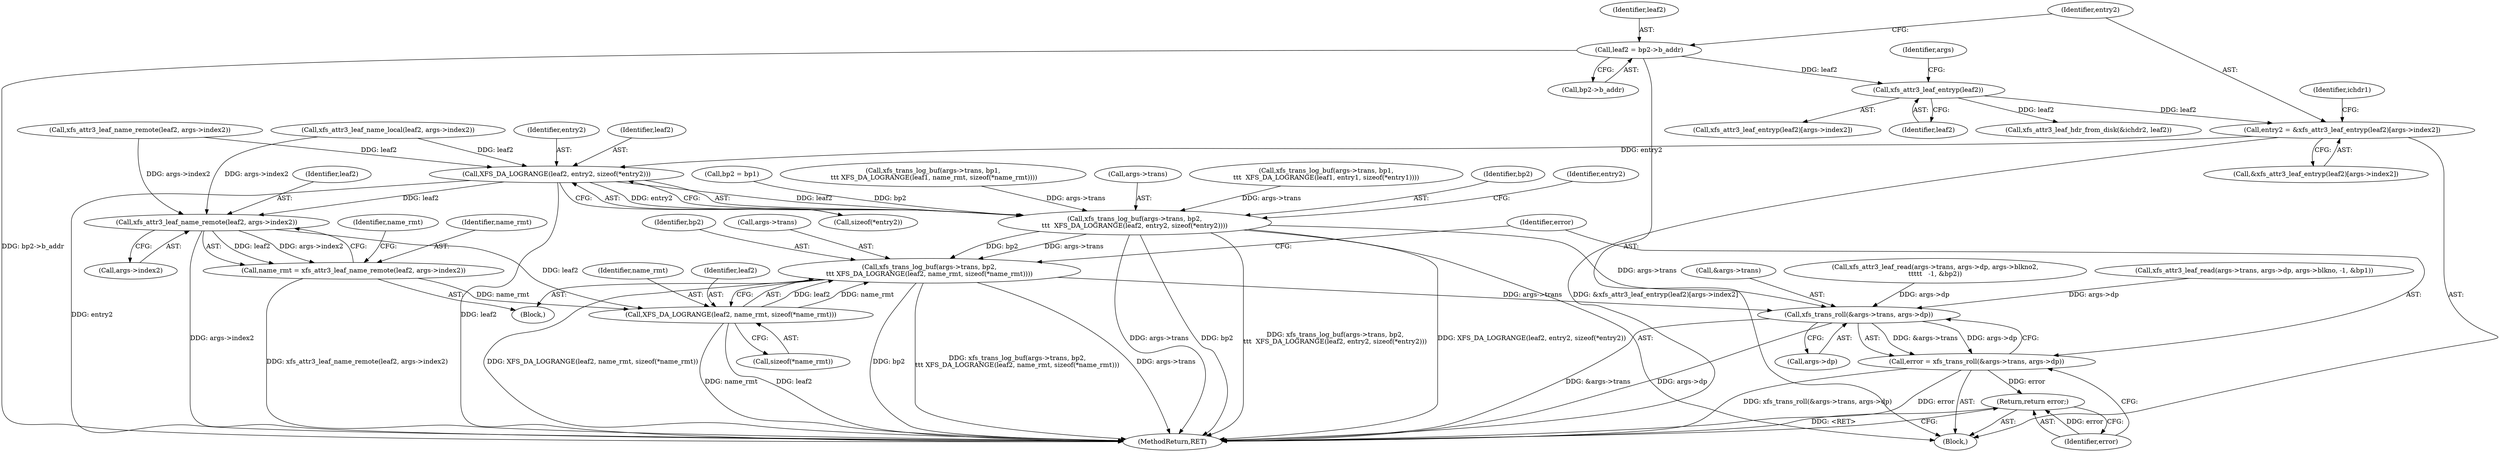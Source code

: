 digraph "0_linux_8275cdd0e7ac550dcce2b3ef6d2fb3b808c1ae59_4@array" {
"1000196" [label="(Call,entry2 = &xfs_attr3_leaf_entryp(leaf2)[args->index2])"];
"1000200" [label="(Call,xfs_attr3_leaf_entryp(leaf2))"];
"1000191" [label="(Call,leaf2 = bp2->b_addr)"];
"1000443" [label="(Call,XFS_DA_LOGRANGE(leaf2, entry2, sizeof(*entry2)))"];
"1000438" [label="(Call,xfs_trans_log_buf(args->trans, bp2,\n\t\t\t  XFS_DA_LOGRANGE(leaf2, entry2, sizeof(*entry2))))"];
"1000475" [label="(Call,xfs_trans_log_buf(args->trans, bp2,\n\t\t\t XFS_DA_LOGRANGE(leaf2, name_rmt, sizeof(*name_rmt))))"];
"1000488" [label="(Call,xfs_trans_roll(&args->trans, args->dp))"];
"1000486" [label="(Call,error = xfs_trans_roll(&args->trans, args->dp))"];
"1000496" [label="(Return,return error;)"];
"1000460" [label="(Call,xfs_attr3_leaf_name_remote(leaf2, args->index2))"];
"1000458" [label="(Call,name_rmt = xfs_attr3_leaf_name_remote(leaf2, args->index2))"];
"1000480" [label="(Call,XFS_DA_LOGRANGE(leaf2, name_rmt, sizeof(*name_rmt)))"];
"1000496" [label="(Return,return error;)"];
"1000497" [label="(Identifier,error)"];
"1000479" [label="(Identifier,bp2)"];
"1000482" [label="(Identifier,name_rmt)"];
"1000453" [label="(Identifier,entry2)"];
"1000439" [label="(Call,args->trans)"];
"1000443" [label="(Call,XFS_DA_LOGRANGE(leaf2, entry2, sizeof(*entry2)))"];
"1000476" [label="(Call,args->trans)"];
"1000125" [label="(Call,xfs_attr3_leaf_read(args->trans, args->dp, args->blkno, -1, &bp1))"];
"1000486" [label="(Call,error = xfs_trans_roll(&args->trans, args->dp))"];
"1000199" [label="(Call,xfs_attr3_leaf_entryp(leaf2)[args->index2])"];
"1000461" [label="(Identifier,leaf2)"];
"1000223" [label="(Call,xfs_attr3_leaf_hdr_from_disk(&ichdr2, leaf2))"];
"1000438" [label="(Call,xfs_trans_log_buf(args->trans, bp2,\n\t\t\t  XFS_DA_LOGRANGE(leaf2, entry2, sizeof(*entry2))))"];
"1000197" [label="(Identifier,entry2)"];
"1000498" [label="(MethodReturn,RET)"];
"1000297" [label="(Call,xfs_attr3_leaf_name_local(leaf2, args->index2))"];
"1000375" [label="(Call,xfs_trans_log_buf(args->trans, bp1,\n\t\t\t  XFS_DA_LOGRANGE(leaf1, entry1, sizeof(*entry1))))"];
"1000196" [label="(Call,entry2 = &xfs_attr3_leaf_entryp(leaf2)[args->index2])"];
"1000475" [label="(Call,xfs_trans_log_buf(args->trans, bp2,\n\t\t\t XFS_DA_LOGRANGE(leaf2, name_rmt, sizeof(*name_rmt))))"];
"1000174" [label="(Call,bp2 = bp1)"];
"1000207" [label="(Identifier,ichdr1)"];
"1000193" [label="(Call,bp2->b_addr)"];
"1000422" [label="(Call,xfs_trans_log_buf(args->trans, bp1,\n \t\t\t XFS_DA_LOGRANGE(leaf1, name_rmt, sizeof(*name_rmt))))"];
"1000480" [label="(Call,XFS_DA_LOGRANGE(leaf2, name_rmt, sizeof(*name_rmt)))"];
"1000191" [label="(Call,leaf2 = bp2->b_addr)"];
"1000487" [label="(Identifier,error)"];
"1000483" [label="(Call,sizeof(*name_rmt))"];
"1000457" [label="(Block,)"];
"1000318" [label="(Call,xfs_attr3_leaf_name_remote(leaf2, args->index2))"];
"1000459" [label="(Identifier,name_rmt)"];
"1000200" [label="(Call,xfs_attr3_leaf_entryp(leaf2))"];
"1000489" [label="(Call,&args->trans)"];
"1000493" [label="(Call,args->dp)"];
"1000198" [label="(Call,&xfs_attr3_leaf_entryp(leaf2)[args->index2])"];
"1000467" [label="(Identifier,name_rmt)"];
"1000192" [label="(Identifier,leaf2)"];
"1000481" [label="(Identifier,leaf2)"];
"1000442" [label="(Identifier,bp2)"];
"1000445" [label="(Identifier,entry2)"];
"1000458" [label="(Call,name_rmt = xfs_attr3_leaf_name_remote(leaf2, args->index2))"];
"1000201" [label="(Identifier,leaf2)"];
"1000203" [label="(Identifier,args)"];
"1000444" [label="(Identifier,leaf2)"];
"1000462" [label="(Call,args->index2)"];
"1000154" [label="(Call,xfs_attr3_leaf_read(args->trans, args->dp, args->blkno2,\n\t\t\t\t\t   -1, &bp2))"];
"1000460" [label="(Call,xfs_attr3_leaf_name_remote(leaf2, args->index2))"];
"1000105" [label="(Block,)"];
"1000446" [label="(Call,sizeof(*entry2))"];
"1000488" [label="(Call,xfs_trans_roll(&args->trans, args->dp))"];
"1000196" -> "1000105"  [label="AST: "];
"1000196" -> "1000198"  [label="CFG: "];
"1000197" -> "1000196"  [label="AST: "];
"1000198" -> "1000196"  [label="AST: "];
"1000207" -> "1000196"  [label="CFG: "];
"1000196" -> "1000498"  [label="DDG: &xfs_attr3_leaf_entryp(leaf2)[args->index2]"];
"1000200" -> "1000196"  [label="DDG: leaf2"];
"1000196" -> "1000443"  [label="DDG: entry2"];
"1000200" -> "1000199"  [label="AST: "];
"1000200" -> "1000201"  [label="CFG: "];
"1000201" -> "1000200"  [label="AST: "];
"1000203" -> "1000200"  [label="CFG: "];
"1000191" -> "1000200"  [label="DDG: leaf2"];
"1000200" -> "1000223"  [label="DDG: leaf2"];
"1000191" -> "1000105"  [label="AST: "];
"1000191" -> "1000193"  [label="CFG: "];
"1000192" -> "1000191"  [label="AST: "];
"1000193" -> "1000191"  [label="AST: "];
"1000197" -> "1000191"  [label="CFG: "];
"1000191" -> "1000498"  [label="DDG: bp2->b_addr"];
"1000443" -> "1000438"  [label="AST: "];
"1000443" -> "1000446"  [label="CFG: "];
"1000444" -> "1000443"  [label="AST: "];
"1000445" -> "1000443"  [label="AST: "];
"1000446" -> "1000443"  [label="AST: "];
"1000438" -> "1000443"  [label="CFG: "];
"1000443" -> "1000498"  [label="DDG: entry2"];
"1000443" -> "1000498"  [label="DDG: leaf2"];
"1000443" -> "1000438"  [label="DDG: leaf2"];
"1000443" -> "1000438"  [label="DDG: entry2"];
"1000297" -> "1000443"  [label="DDG: leaf2"];
"1000318" -> "1000443"  [label="DDG: leaf2"];
"1000443" -> "1000460"  [label="DDG: leaf2"];
"1000438" -> "1000105"  [label="AST: "];
"1000439" -> "1000438"  [label="AST: "];
"1000442" -> "1000438"  [label="AST: "];
"1000453" -> "1000438"  [label="CFG: "];
"1000438" -> "1000498"  [label="DDG: bp2"];
"1000438" -> "1000498"  [label="DDG: XFS_DA_LOGRANGE(leaf2, entry2, sizeof(*entry2))"];
"1000438" -> "1000498"  [label="DDG: xfs_trans_log_buf(args->trans, bp2,\n\t\t\t  XFS_DA_LOGRANGE(leaf2, entry2, sizeof(*entry2)))"];
"1000438" -> "1000498"  [label="DDG: args->trans"];
"1000375" -> "1000438"  [label="DDG: args->trans"];
"1000422" -> "1000438"  [label="DDG: args->trans"];
"1000174" -> "1000438"  [label="DDG: bp2"];
"1000438" -> "1000475"  [label="DDG: args->trans"];
"1000438" -> "1000475"  [label="DDG: bp2"];
"1000438" -> "1000488"  [label="DDG: args->trans"];
"1000475" -> "1000457"  [label="AST: "];
"1000475" -> "1000480"  [label="CFG: "];
"1000476" -> "1000475"  [label="AST: "];
"1000479" -> "1000475"  [label="AST: "];
"1000480" -> "1000475"  [label="AST: "];
"1000487" -> "1000475"  [label="CFG: "];
"1000475" -> "1000498"  [label="DDG: args->trans"];
"1000475" -> "1000498"  [label="DDG: bp2"];
"1000475" -> "1000498"  [label="DDG: xfs_trans_log_buf(args->trans, bp2,\n\t\t\t XFS_DA_LOGRANGE(leaf2, name_rmt, sizeof(*name_rmt)))"];
"1000475" -> "1000498"  [label="DDG: XFS_DA_LOGRANGE(leaf2, name_rmt, sizeof(*name_rmt))"];
"1000480" -> "1000475"  [label="DDG: leaf2"];
"1000480" -> "1000475"  [label="DDG: name_rmt"];
"1000475" -> "1000488"  [label="DDG: args->trans"];
"1000488" -> "1000486"  [label="AST: "];
"1000488" -> "1000493"  [label="CFG: "];
"1000489" -> "1000488"  [label="AST: "];
"1000493" -> "1000488"  [label="AST: "];
"1000486" -> "1000488"  [label="CFG: "];
"1000488" -> "1000498"  [label="DDG: &args->trans"];
"1000488" -> "1000498"  [label="DDG: args->dp"];
"1000488" -> "1000486"  [label="DDG: &args->trans"];
"1000488" -> "1000486"  [label="DDG: args->dp"];
"1000125" -> "1000488"  [label="DDG: args->dp"];
"1000154" -> "1000488"  [label="DDG: args->dp"];
"1000486" -> "1000105"  [label="AST: "];
"1000487" -> "1000486"  [label="AST: "];
"1000497" -> "1000486"  [label="CFG: "];
"1000486" -> "1000498"  [label="DDG: xfs_trans_roll(&args->trans, args->dp)"];
"1000486" -> "1000498"  [label="DDG: error"];
"1000486" -> "1000496"  [label="DDG: error"];
"1000496" -> "1000105"  [label="AST: "];
"1000496" -> "1000497"  [label="CFG: "];
"1000497" -> "1000496"  [label="AST: "];
"1000498" -> "1000496"  [label="CFG: "];
"1000496" -> "1000498"  [label="DDG: <RET>"];
"1000497" -> "1000496"  [label="DDG: error"];
"1000460" -> "1000458"  [label="AST: "];
"1000460" -> "1000462"  [label="CFG: "];
"1000461" -> "1000460"  [label="AST: "];
"1000462" -> "1000460"  [label="AST: "];
"1000458" -> "1000460"  [label="CFG: "];
"1000460" -> "1000498"  [label="DDG: args->index2"];
"1000460" -> "1000458"  [label="DDG: leaf2"];
"1000460" -> "1000458"  [label="DDG: args->index2"];
"1000297" -> "1000460"  [label="DDG: args->index2"];
"1000318" -> "1000460"  [label="DDG: args->index2"];
"1000460" -> "1000480"  [label="DDG: leaf2"];
"1000458" -> "1000457"  [label="AST: "];
"1000459" -> "1000458"  [label="AST: "];
"1000467" -> "1000458"  [label="CFG: "];
"1000458" -> "1000498"  [label="DDG: xfs_attr3_leaf_name_remote(leaf2, args->index2)"];
"1000458" -> "1000480"  [label="DDG: name_rmt"];
"1000480" -> "1000483"  [label="CFG: "];
"1000481" -> "1000480"  [label="AST: "];
"1000482" -> "1000480"  [label="AST: "];
"1000483" -> "1000480"  [label="AST: "];
"1000480" -> "1000498"  [label="DDG: leaf2"];
"1000480" -> "1000498"  [label="DDG: name_rmt"];
}
